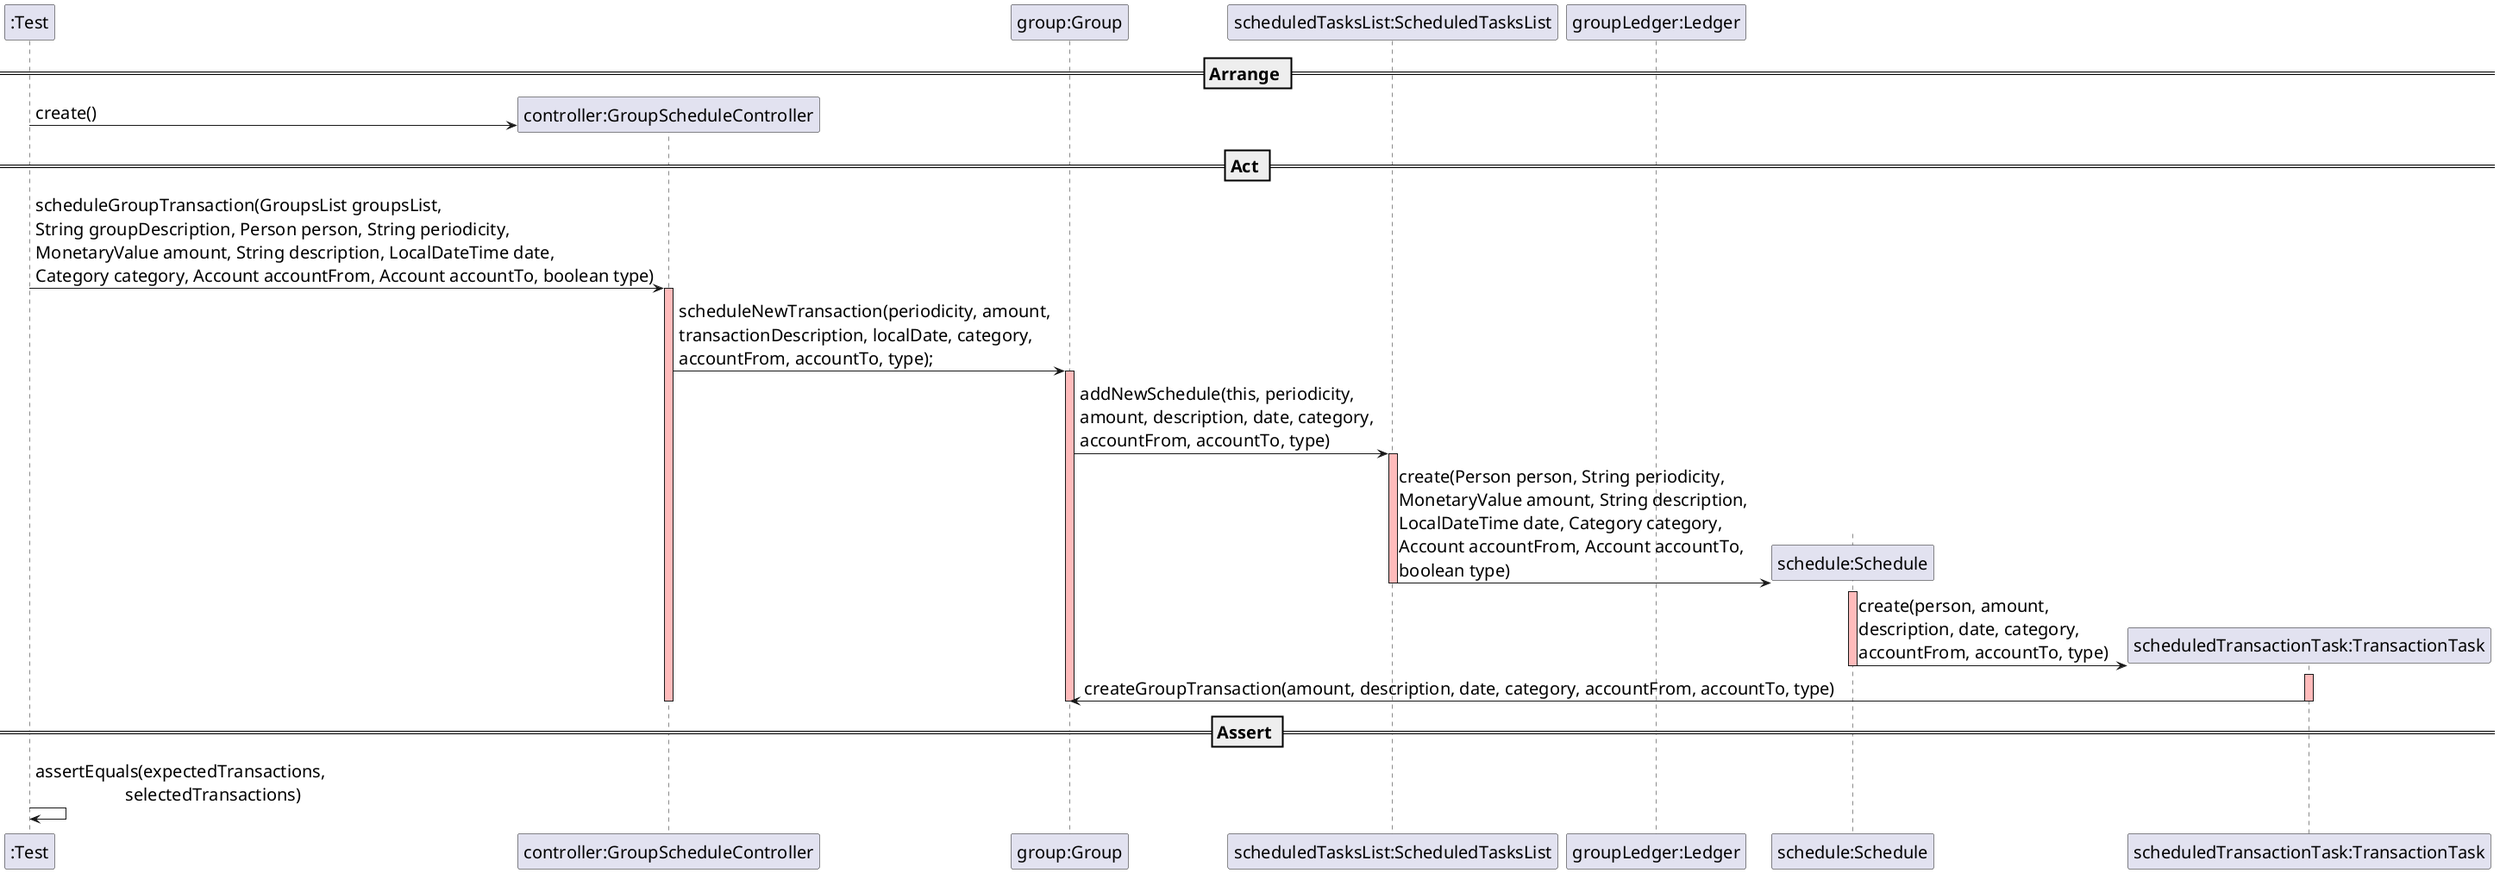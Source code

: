 @startuml
skinparam DefaultFontSize 20
participant ":Test"

== Arrange ==

create "controller:GroupScheduleController"
":Test" -> "controller:GroupScheduleController" : create()

participant "group:Group"
participant "scheduledTasksList:ScheduledTasksList"
participant "groupLedger:Ledger"

== Act ==

":Test" -> "controller:GroupScheduleController" : scheduleGroupTransaction(GroupsList groupsList, \nString groupDescription, Person person, String periodicity, \nMonetaryValue amount, String description, LocalDateTime date, \nCategory category, Account accountFrom, Account accountTo, boolean type)
activate "controller:GroupScheduleController" #FFBBBB
"controller:GroupScheduleController" -> "group:Group" : scheduleNewTransaction(periodicity, amount, \ntransactionDescription, localDate, category, \naccountFrom, accountTo, type);
activate "group:Group" #FFBBBB
"group:Group" -> "scheduledTasksList:ScheduledTasksList" : addNewSchedule(this, periodicity, \namount, description, date, category, \naccountFrom, accountTo, type)
activate "scheduledTasksList:ScheduledTasksList" #FFBBBB
create "schedule:Schedule"
"scheduledTasksList:ScheduledTasksList" -> "schedule:Schedule" : create(Person person, String periodicity, \nMonetaryValue amount, String description, \nLocalDateTime date, Category category, \nAccount accountFrom, Account accountTo, \nboolean type)
activate "schedule:Schedule" #FFBBBB
create "scheduledTransactionTask:TransactionTask"
deactivate "scheduledTasksList:ScheduledTasksList"
"schedule:Schedule" -> "scheduledTransactionTask:TransactionTask" : create(person, amount, \ndescription, date, category, \naccountFrom, accountTo, type)
deactivate "schedule:Schedule"
activate "scheduledTransactionTask:TransactionTask" #FFBBBB
"scheduledTransactionTask:TransactionTask" -> "group:Group" : createGroupTransaction(amount, description, date, category, accountFrom, accountTo, type)
deactivate "scheduledTransactionTask:TransactionTask"

deactivate "controller:GroupScheduleController"
deactivate "group:Group"

== Assert ==

":Test" -> ":Test" : assertEquals(expectedTransactions, \n                    selectedTransactions)


@enduml